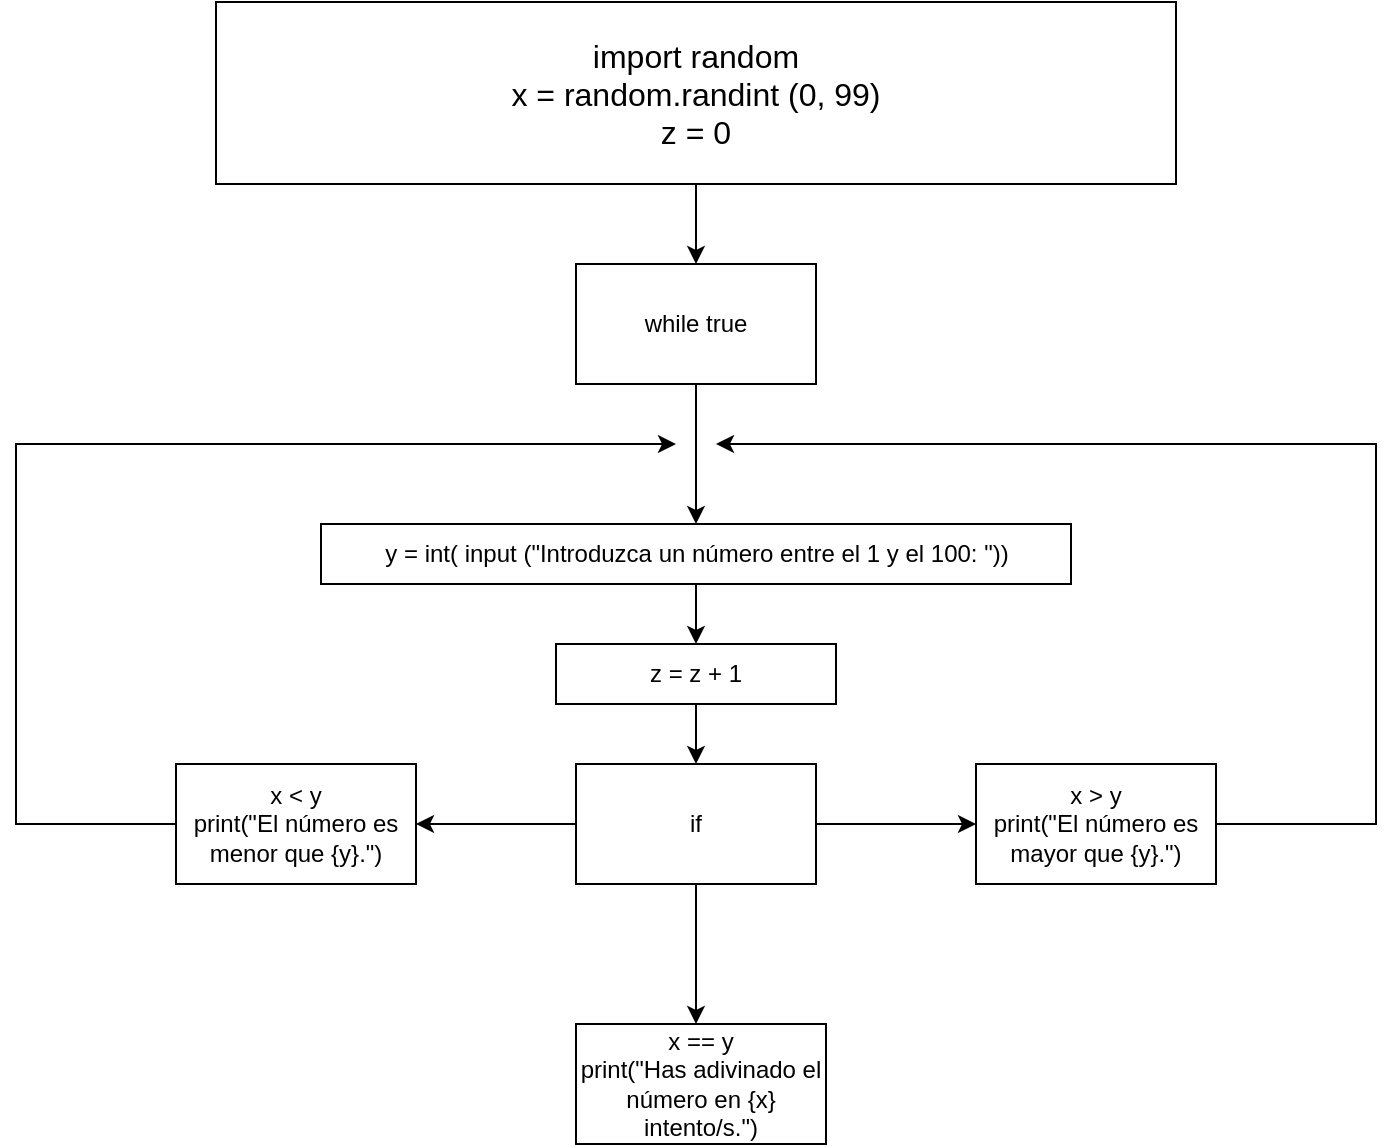 <mxfile version="12.2.4" pages="1"><diagram id="jsIaoMNVmqUOAf2w-SL6" name="Page-1"><mxGraphModel dx="1280" dy="380" grid="1" gridSize="10" guides="1" tooltips="1" connect="1" arrows="1" fold="1" page="1" pageScale="1" pageWidth="827" pageHeight="1169" math="0" shadow="0"><root><mxCell id="0"/><mxCell id="1" parent="0"/><mxCell id="11" style="edgeStyle=orthogonalEdgeStyle;rounded=0;orthogonalLoop=1;jettySize=auto;html=1;" parent="1" source="10" target="12" edge="1"><mxGeometry relative="1" as="geometry"><mxPoint x="405" y="160" as="targetPoint"/></mxGeometry></mxCell><mxCell id="10" value="&lt;font size=&quot;3&quot;&gt;import random&lt;br&gt;x = random.randint (0, 99)&lt;/font&gt;&lt;font size=&quot;3&quot;&gt;&lt;br&gt;z = 0&lt;br&gt;&lt;/font&gt;" style="rounded=0;whiteSpace=wrap;html=1;" parent="1" vertex="1"><mxGeometry x="160" y="29" width="480" height="91" as="geometry"/></mxCell><mxCell id="14" value="" style="edgeStyle=orthogonalEdgeStyle;rounded=0;orthogonalLoop=1;jettySize=auto;html=1;" parent="1" source="12" target="27" edge="1"><mxGeometry relative="1" as="geometry"><mxPoint x="400" y="290" as="targetPoint"/></mxGeometry></mxCell><mxCell id="12" value="while true" style="rounded=0;whiteSpace=wrap;html=1;" parent="1" vertex="1"><mxGeometry x="340" y="160" width="120" height="60" as="geometry"/></mxCell><mxCell id="16" value="" style="edgeStyle=orthogonalEdgeStyle;rounded=0;orthogonalLoop=1;jettySize=auto;html=1;" parent="1" source="13" edge="1"><mxGeometry relative="1" as="geometry"><mxPoint x="400" y="540.0" as="targetPoint"/></mxGeometry></mxCell><mxCell id="18" value="" style="edgeStyle=orthogonalEdgeStyle;rounded=0;orthogonalLoop=1;jettySize=auto;html=1;" parent="1" source="13" edge="1"><mxGeometry relative="1" as="geometry"><mxPoint x="540" y="440" as="targetPoint"/></mxGeometry></mxCell><mxCell id="23" value="" style="edgeStyle=none;rounded=0;orthogonalLoop=1;jettySize=auto;html=1;" parent="1" source="13" target="22" edge="1"><mxGeometry relative="1" as="geometry"/></mxCell><mxCell id="13" value="if" style="rounded=0;whiteSpace=wrap;html=1;" parent="1" vertex="1"><mxGeometry x="340" y="410" width="120" height="60" as="geometry"/></mxCell><mxCell id="25" value="" style="edgeStyle=none;rounded=0;orthogonalLoop=1;jettySize=auto;html=1;" parent="1" source="22" edge="1"><mxGeometry relative="1" as="geometry"><mxPoint x="390" y="250" as="targetPoint"/><Array as="points"><mxPoint x="60" y="440"/><mxPoint x="60" y="250"/></Array></mxGeometry></mxCell><mxCell id="22" value="x &amp;lt; y&lt;br&gt;print(&quot;El número es menor que {y}.&quot;)" style="rounded=0;whiteSpace=wrap;html=1;" parent="1" vertex="1"><mxGeometry x="140" y="410" width="120" height="60" as="geometry"/></mxCell><mxCell id="20" value="" style="rounded=0;orthogonalLoop=1;jettySize=auto;html=1;exitX=1;exitY=0.5;exitDx=0;exitDy=0;" parent="1" source="17" edge="1"><mxGeometry relative="1" as="geometry"><mxPoint x="410" y="250" as="targetPoint"/><Array as="points"><mxPoint x="740" y="440"/><mxPoint x="740" y="250"/></Array></mxGeometry></mxCell><mxCell id="17" value="x &amp;gt; y&lt;br&gt;print(&quot;El número es mayor que {y}.&quot;)" style="rounded=0;whiteSpace=wrap;html=1;" parent="1" vertex="1"><mxGeometry x="540" y="410" width="120" height="60" as="geometry"/></mxCell><mxCell id="15" value="x == y&lt;br&gt;print(&quot;Has adivinado el número en {x} intento/s.&quot;)" style="rounded=0;whiteSpace=wrap;html=1;" parent="1" vertex="1"><mxGeometry x="340" y="540" width="125" height="60" as="geometry"/></mxCell><mxCell id="30" value="" style="edgeStyle=none;rounded=0;orthogonalLoop=1;jettySize=auto;html=1;" parent="1" source="26" target="13" edge="1"><mxGeometry relative="1" as="geometry"/></mxCell><mxCell id="26" value="z = z + 1" style="rounded=0;whiteSpace=wrap;html=1;" parent="1" vertex="1"><mxGeometry x="330" y="350" width="140" height="30" as="geometry"/></mxCell><mxCell id="29" value="" style="edgeStyle=none;rounded=0;orthogonalLoop=1;jettySize=auto;html=1;" parent="1" source="27" edge="1"><mxGeometry relative="1" as="geometry"><mxPoint x="400" y="350" as="targetPoint"/></mxGeometry></mxCell><mxCell id="27" value="&lt;span style=&quot;white-space: normal&quot;&gt;&lt;font style=&quot;font-size: 12px&quot;&gt;y = int( input (&quot;Introduzca un número entre el 1 y el 100: &quot;))&lt;/font&gt;&lt;/span&gt;" style="rounded=0;whiteSpace=wrap;html=1;" parent="1" vertex="1"><mxGeometry x="212.5" y="290" width="375" height="30" as="geometry"/></mxCell></root></mxGraphModel></diagram></mxfile>